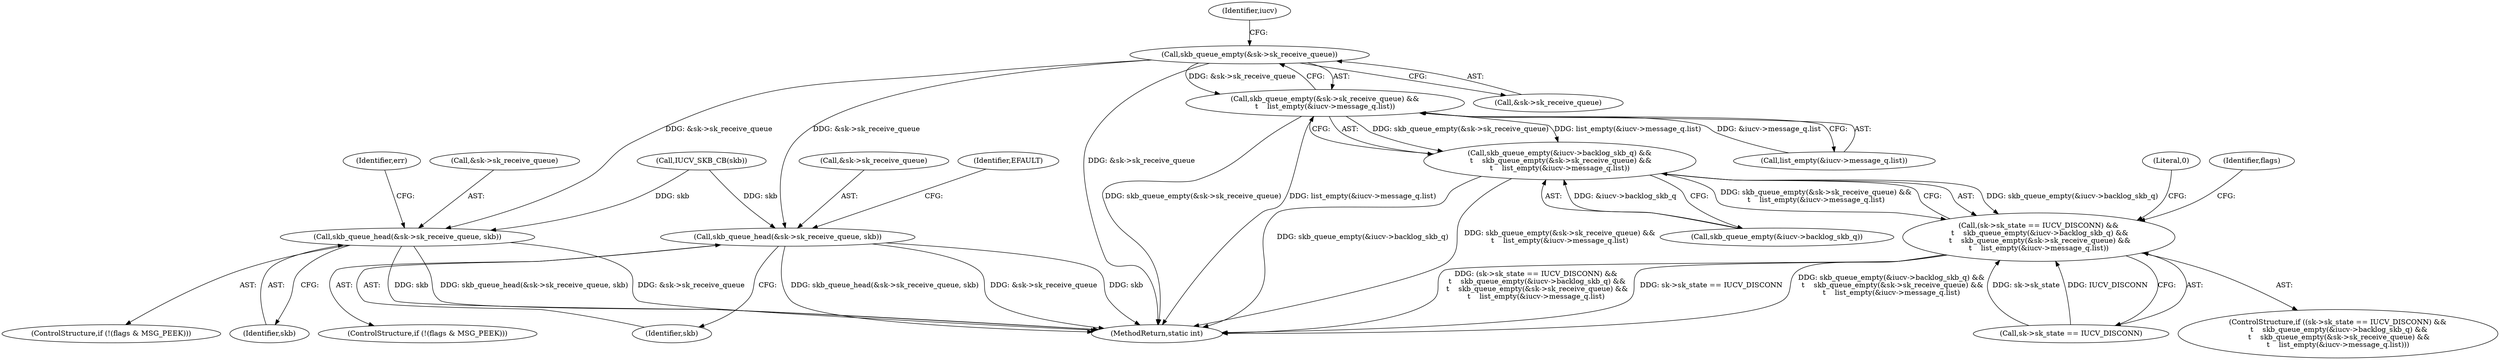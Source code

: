 digraph "0_linux_f3d3342602f8bcbf37d7c46641cb9bca7618eb1c_18@pointer" {
"1000157" [label="(Call,skb_queue_empty(&sk->sk_receive_queue))"];
"1000156" [label="(Call,skb_queue_empty(&sk->sk_receive_queue) &&\n\t    list_empty(&iucv->message_q.list))"];
"1000150" [label="(Call,skb_queue_empty(&iucv->backlog_skb_q) &&\n \t    skb_queue_empty(&sk->sk_receive_queue) &&\n\t    list_empty(&iucv->message_q.list))"];
"1000144" [label="(Call,(sk->sk_state == IUCV_DISCONN) &&\n \t    skb_queue_empty(&iucv->backlog_skb_q) &&\n \t    skb_queue_empty(&sk->sk_receive_queue) &&\n\t    list_empty(&iucv->message_q.list))"];
"1000242" [label="(Call,skb_queue_head(&sk->sk_receive_queue, skb))"];
"1000280" [label="(Call,skb_queue_head(&sk->sk_receive_queue, skb))"];
"1000287" [label="(Identifier,err)"];
"1000280" [label="(Call,skb_queue_head(&sk->sk_receive_queue, skb))"];
"1000275" [label="(ControlStructure,if (!(flags & MSG_PEEK)))"];
"1000203" [label="(Call,IUCV_SKB_CB(skb))"];
"1000170" [label="(Literal,0)"];
"1000166" [label="(Identifier,iucv)"];
"1000237" [label="(ControlStructure,if (!(flags & MSG_PEEK)))"];
"1000162" [label="(Call,list_empty(&iucv->message_q.list))"];
"1000145" [label="(Call,sk->sk_state == IUCV_DISCONN)"];
"1000151" [label="(Call,skb_queue_empty(&iucv->backlog_skb_q))"];
"1000285" [label="(Identifier,skb)"];
"1000243" [label="(Call,&sk->sk_receive_queue)"];
"1000281" [label="(Call,&sk->sk_receive_queue)"];
"1000242" [label="(Call,skb_queue_head(&sk->sk_receive_queue, skb))"];
"1000144" [label="(Call,(sk->sk_state == IUCV_DISCONN) &&\n \t    skb_queue_empty(&iucv->backlog_skb_q) &&\n \t    skb_queue_empty(&sk->sk_receive_queue) &&\n\t    list_empty(&iucv->message_q.list))"];
"1000143" [label="(ControlStructure,if ((sk->sk_state == IUCV_DISCONN) &&\n \t    skb_queue_empty(&iucv->backlog_skb_q) &&\n \t    skb_queue_empty(&sk->sk_receive_queue) &&\n\t    list_empty(&iucv->message_q.list)))"];
"1000150" [label="(Call,skb_queue_empty(&iucv->backlog_skb_q) &&\n \t    skb_queue_empty(&sk->sk_receive_queue) &&\n\t    list_empty(&iucv->message_q.list))"];
"1000250" [label="(Identifier,EFAULT)"];
"1000173" [label="(Identifier,flags)"];
"1000460" [label="(MethodReturn,static int)"];
"1000156" [label="(Call,skb_queue_empty(&sk->sk_receive_queue) &&\n\t    list_empty(&iucv->message_q.list))"];
"1000247" [label="(Identifier,skb)"];
"1000158" [label="(Call,&sk->sk_receive_queue)"];
"1000157" [label="(Call,skb_queue_empty(&sk->sk_receive_queue))"];
"1000157" -> "1000156"  [label="AST: "];
"1000157" -> "1000158"  [label="CFG: "];
"1000158" -> "1000157"  [label="AST: "];
"1000166" -> "1000157"  [label="CFG: "];
"1000156" -> "1000157"  [label="CFG: "];
"1000157" -> "1000460"  [label="DDG: &sk->sk_receive_queue"];
"1000157" -> "1000156"  [label="DDG: &sk->sk_receive_queue"];
"1000157" -> "1000242"  [label="DDG: &sk->sk_receive_queue"];
"1000157" -> "1000280"  [label="DDG: &sk->sk_receive_queue"];
"1000156" -> "1000150"  [label="AST: "];
"1000156" -> "1000162"  [label="CFG: "];
"1000162" -> "1000156"  [label="AST: "];
"1000150" -> "1000156"  [label="CFG: "];
"1000156" -> "1000460"  [label="DDG: skb_queue_empty(&sk->sk_receive_queue)"];
"1000156" -> "1000460"  [label="DDG: list_empty(&iucv->message_q.list)"];
"1000156" -> "1000150"  [label="DDG: skb_queue_empty(&sk->sk_receive_queue)"];
"1000156" -> "1000150"  [label="DDG: list_empty(&iucv->message_q.list)"];
"1000162" -> "1000156"  [label="DDG: &iucv->message_q.list"];
"1000150" -> "1000144"  [label="AST: "];
"1000150" -> "1000151"  [label="CFG: "];
"1000151" -> "1000150"  [label="AST: "];
"1000144" -> "1000150"  [label="CFG: "];
"1000150" -> "1000460"  [label="DDG: skb_queue_empty(&iucv->backlog_skb_q)"];
"1000150" -> "1000460"  [label="DDG: skb_queue_empty(&sk->sk_receive_queue) &&\n\t    list_empty(&iucv->message_q.list)"];
"1000150" -> "1000144"  [label="DDG: skb_queue_empty(&iucv->backlog_skb_q)"];
"1000150" -> "1000144"  [label="DDG: skb_queue_empty(&sk->sk_receive_queue) &&\n\t    list_empty(&iucv->message_q.list)"];
"1000151" -> "1000150"  [label="DDG: &iucv->backlog_skb_q"];
"1000144" -> "1000143"  [label="AST: "];
"1000144" -> "1000145"  [label="CFG: "];
"1000145" -> "1000144"  [label="AST: "];
"1000170" -> "1000144"  [label="CFG: "];
"1000173" -> "1000144"  [label="CFG: "];
"1000144" -> "1000460"  [label="DDG: (sk->sk_state == IUCV_DISCONN) &&\n \t    skb_queue_empty(&iucv->backlog_skb_q) &&\n \t    skb_queue_empty(&sk->sk_receive_queue) &&\n\t    list_empty(&iucv->message_q.list)"];
"1000144" -> "1000460"  [label="DDG: sk->sk_state == IUCV_DISCONN"];
"1000144" -> "1000460"  [label="DDG: skb_queue_empty(&iucv->backlog_skb_q) &&\n \t    skb_queue_empty(&sk->sk_receive_queue) &&\n\t    list_empty(&iucv->message_q.list)"];
"1000145" -> "1000144"  [label="DDG: sk->sk_state"];
"1000145" -> "1000144"  [label="DDG: IUCV_DISCONN"];
"1000242" -> "1000237"  [label="AST: "];
"1000242" -> "1000247"  [label="CFG: "];
"1000243" -> "1000242"  [label="AST: "];
"1000247" -> "1000242"  [label="AST: "];
"1000250" -> "1000242"  [label="CFG: "];
"1000242" -> "1000460"  [label="DDG: skb_queue_head(&sk->sk_receive_queue, skb)"];
"1000242" -> "1000460"  [label="DDG: &sk->sk_receive_queue"];
"1000242" -> "1000460"  [label="DDG: skb"];
"1000203" -> "1000242"  [label="DDG: skb"];
"1000280" -> "1000275"  [label="AST: "];
"1000280" -> "1000285"  [label="CFG: "];
"1000281" -> "1000280"  [label="AST: "];
"1000285" -> "1000280"  [label="AST: "];
"1000287" -> "1000280"  [label="CFG: "];
"1000280" -> "1000460"  [label="DDG: skb"];
"1000280" -> "1000460"  [label="DDG: skb_queue_head(&sk->sk_receive_queue, skb)"];
"1000280" -> "1000460"  [label="DDG: &sk->sk_receive_queue"];
"1000203" -> "1000280"  [label="DDG: skb"];
}

